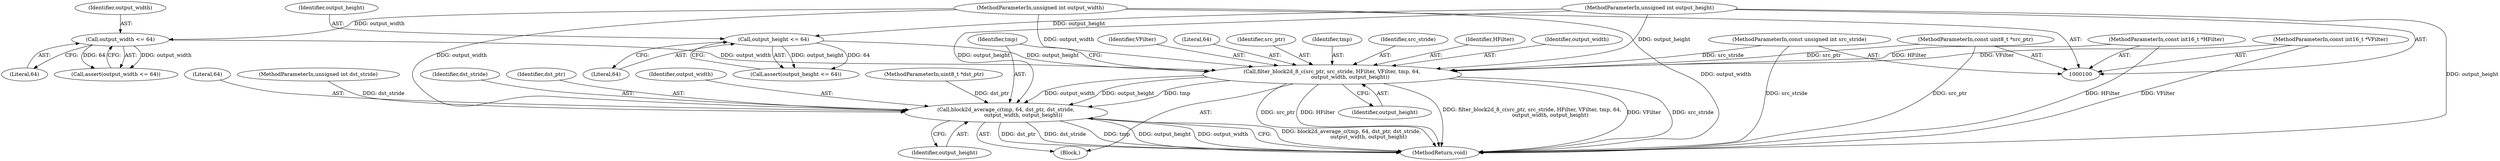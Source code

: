 digraph "1_Android_5a9753fca56f0eeb9f61e342b2fccffc364f9426_33@pointer" {
"1000119" [label="(Call,filter_block2d_8_c(src_ptr, src_stride, HFilter, VFilter, tmp, 64,\n                      output_width, output_height))"];
"1000101" [label="(MethodParameterIn,const uint8_t *src_ptr)"];
"1000102" [label="(MethodParameterIn,const unsigned int src_stride)"];
"1000103" [label="(MethodParameterIn,const int16_t *HFilter)"];
"1000104" [label="(MethodParameterIn,const int16_t *VFilter)"];
"1000112" [label="(Call,output_width <= 64)"];
"1000107" [label="(MethodParameterIn,unsigned int output_width)"];
"1000116" [label="(Call,output_height <= 64)"];
"1000108" [label="(MethodParameterIn,unsigned int output_height)"];
"1000128" [label="(Call,block2d_average_c(tmp, 64, dst_ptr, dst_stride,\n                     output_width, output_height))"];
"1000114" [label="(Literal,64)"];
"1000134" [label="(Identifier,output_height)"];
"1000123" [label="(Identifier,VFilter)"];
"1000113" [label="(Identifier,output_width)"];
"1000125" [label="(Literal,64)"];
"1000117" [label="(Identifier,output_height)"];
"1000104" [label="(MethodParameterIn,const int16_t *VFilter)"];
"1000107" [label="(MethodParameterIn,unsigned int output_width)"];
"1000133" [label="(Identifier,output_width)"];
"1000116" [label="(Call,output_height <= 64)"];
"1000132" [label="(Identifier,dst_stride)"];
"1000120" [label="(Identifier,src_ptr)"];
"1000127" [label="(Identifier,output_height)"];
"1000101" [label="(MethodParameterIn,const uint8_t *src_ptr)"];
"1000111" [label="(Call,assert(output_width <= 64))"];
"1000115" [label="(Call,assert(output_height <= 64))"];
"1000124" [label="(Identifier,tmp)"];
"1000131" [label="(Identifier,dst_ptr)"];
"1000103" [label="(MethodParameterIn,const int16_t *HFilter)"];
"1000112" [label="(Call,output_width <= 64)"];
"1000118" [label="(Literal,64)"];
"1000108" [label="(MethodParameterIn,unsigned int output_height)"];
"1000135" [label="(MethodReturn,void)"];
"1000121" [label="(Identifier,src_stride)"];
"1000119" [label="(Call,filter_block2d_8_c(src_ptr, src_stride, HFilter, VFilter, tmp, 64,\n                      output_width, output_height))"];
"1000129" [label="(Identifier,tmp)"];
"1000122" [label="(Identifier,HFilter)"];
"1000126" [label="(Identifier,output_width)"];
"1000105" [label="(MethodParameterIn,uint8_t *dst_ptr)"];
"1000109" [label="(Block,)"];
"1000130" [label="(Literal,64)"];
"1000128" [label="(Call,block2d_average_c(tmp, 64, dst_ptr, dst_stride,\n                     output_width, output_height))"];
"1000106" [label="(MethodParameterIn,unsigned int dst_stride)"];
"1000102" [label="(MethodParameterIn,const unsigned int src_stride)"];
"1000119" -> "1000109"  [label="AST: "];
"1000119" -> "1000127"  [label="CFG: "];
"1000120" -> "1000119"  [label="AST: "];
"1000121" -> "1000119"  [label="AST: "];
"1000122" -> "1000119"  [label="AST: "];
"1000123" -> "1000119"  [label="AST: "];
"1000124" -> "1000119"  [label="AST: "];
"1000125" -> "1000119"  [label="AST: "];
"1000126" -> "1000119"  [label="AST: "];
"1000127" -> "1000119"  [label="AST: "];
"1000129" -> "1000119"  [label="CFG: "];
"1000119" -> "1000135"  [label="DDG: HFilter"];
"1000119" -> "1000135"  [label="DDG: filter_block2d_8_c(src_ptr, src_stride, HFilter, VFilter, tmp, 64,\n                      output_width, output_height)"];
"1000119" -> "1000135"  [label="DDG: VFilter"];
"1000119" -> "1000135"  [label="DDG: src_stride"];
"1000119" -> "1000135"  [label="DDG: src_ptr"];
"1000101" -> "1000119"  [label="DDG: src_ptr"];
"1000102" -> "1000119"  [label="DDG: src_stride"];
"1000103" -> "1000119"  [label="DDG: HFilter"];
"1000104" -> "1000119"  [label="DDG: VFilter"];
"1000112" -> "1000119"  [label="DDG: output_width"];
"1000107" -> "1000119"  [label="DDG: output_width"];
"1000116" -> "1000119"  [label="DDG: output_height"];
"1000108" -> "1000119"  [label="DDG: output_height"];
"1000119" -> "1000128"  [label="DDG: tmp"];
"1000119" -> "1000128"  [label="DDG: output_width"];
"1000119" -> "1000128"  [label="DDG: output_height"];
"1000101" -> "1000100"  [label="AST: "];
"1000101" -> "1000135"  [label="DDG: src_ptr"];
"1000102" -> "1000100"  [label="AST: "];
"1000102" -> "1000135"  [label="DDG: src_stride"];
"1000103" -> "1000100"  [label="AST: "];
"1000103" -> "1000135"  [label="DDG: HFilter"];
"1000104" -> "1000100"  [label="AST: "];
"1000104" -> "1000135"  [label="DDG: VFilter"];
"1000112" -> "1000111"  [label="AST: "];
"1000112" -> "1000114"  [label="CFG: "];
"1000113" -> "1000112"  [label="AST: "];
"1000114" -> "1000112"  [label="AST: "];
"1000111" -> "1000112"  [label="CFG: "];
"1000112" -> "1000111"  [label="DDG: output_width"];
"1000112" -> "1000111"  [label="DDG: 64"];
"1000107" -> "1000112"  [label="DDG: output_width"];
"1000107" -> "1000100"  [label="AST: "];
"1000107" -> "1000135"  [label="DDG: output_width"];
"1000107" -> "1000128"  [label="DDG: output_width"];
"1000116" -> "1000115"  [label="AST: "];
"1000116" -> "1000118"  [label="CFG: "];
"1000117" -> "1000116"  [label="AST: "];
"1000118" -> "1000116"  [label="AST: "];
"1000115" -> "1000116"  [label="CFG: "];
"1000116" -> "1000115"  [label="DDG: output_height"];
"1000116" -> "1000115"  [label="DDG: 64"];
"1000108" -> "1000116"  [label="DDG: output_height"];
"1000108" -> "1000100"  [label="AST: "];
"1000108" -> "1000135"  [label="DDG: output_height"];
"1000108" -> "1000128"  [label="DDG: output_height"];
"1000128" -> "1000109"  [label="AST: "];
"1000128" -> "1000134"  [label="CFG: "];
"1000129" -> "1000128"  [label="AST: "];
"1000130" -> "1000128"  [label="AST: "];
"1000131" -> "1000128"  [label="AST: "];
"1000132" -> "1000128"  [label="AST: "];
"1000133" -> "1000128"  [label="AST: "];
"1000134" -> "1000128"  [label="AST: "];
"1000135" -> "1000128"  [label="CFG: "];
"1000128" -> "1000135"  [label="DDG: block2d_average_c(tmp, 64, dst_ptr, dst_stride,\n                     output_width, output_height)"];
"1000128" -> "1000135"  [label="DDG: dst_ptr"];
"1000128" -> "1000135"  [label="DDG: dst_stride"];
"1000128" -> "1000135"  [label="DDG: tmp"];
"1000128" -> "1000135"  [label="DDG: output_height"];
"1000128" -> "1000135"  [label="DDG: output_width"];
"1000105" -> "1000128"  [label="DDG: dst_ptr"];
"1000106" -> "1000128"  [label="DDG: dst_stride"];
}
